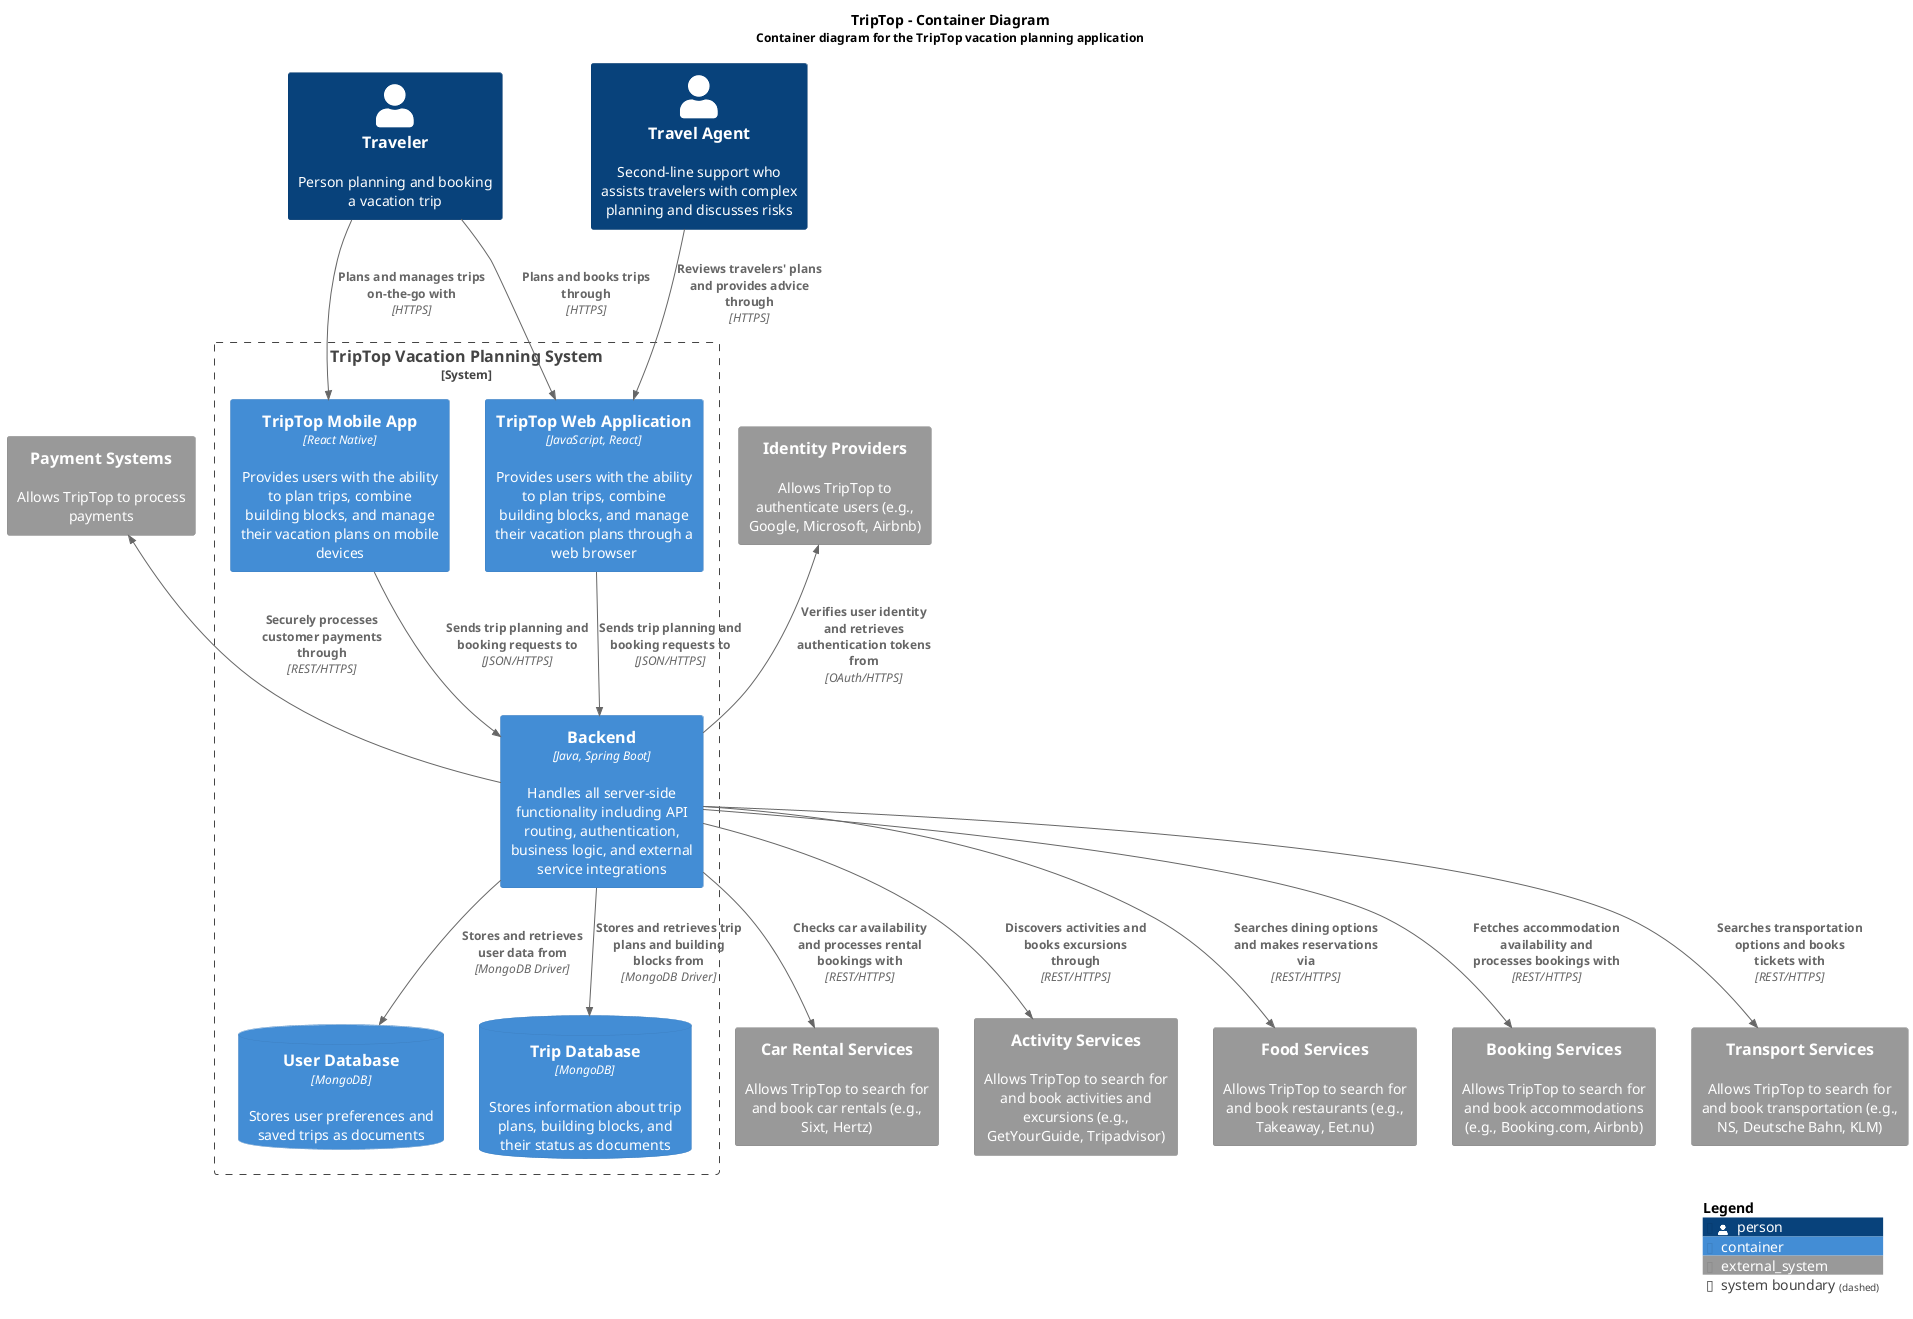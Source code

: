 @startuml

title
TripTop - Container Diagram
<font size="12">Container diagram for the TripTop vacation planning application</font>
end title

!include <C4/C4_Context>
!include <C4/C4_Container>

' Layout settings
LAYOUT_TOP_DOWN()
LAYOUT_WITH_LEGEND()


' People/Actors
Person(traveler, "Traveler", "Person planning and booking a vacation trip")
Person(travelAgent, "Travel Agent", "Second-line support who assists travelers with complex planning and discusses risks")

' External Systems - Top/Bottom Rows
System_Ext(identityProviderExt, "Identity Providers", "Allows TripTop to authenticate users (e.g., Google, Microsoft, Airbnb)")
System_Ext(paymentSystemExt, "Payment Systems", "Allows TripTop to process payments")

' External Systems - Grouped at Bottom
System_Ext(bookingServiceExt, "Booking Services", "Allows TripTop to search for and book accommodations (e.g., Booking.com, Airbnb)")
System_Ext(transportServiceExt, "Transport Services", "Allows TripTop to search for and book transportation (e.g., NS, Deutsche Bahn, KLM)")
System_Ext(carRentalServiceExt, "Car Rental Services", "Allows TripTop to search for and book car rentals (e.g., Sixt, Hertz)")
System_Ext(activityServiceExt, "Activity Services", "Allows TripTop to search for and book activities and excursions (e.g., GetYourGuide, Tripadvisor)")
System_Ext(foodServiceExt, "Food Services", "Allows TripTop to search for and book restaurants (e.g., Takeaway, Eet.nu)")

' TripTop System Boundary
System_Boundary(triptop, "TripTop Vacation Planning System") {
    ' Front-end layer 
    Container(webApplication, "TripTop Web Application", "JavaScript, React", "Provides users with the ability to plan trips, combine building blocks, and manage their vacation plans through a web browser")
    Container(mobileApp, "TripTop Mobile App", "React Native", "Provides users with the ability to plan trips, combine building blocks, and manage their vacation plans on mobile devices")
    
    ' Backend layer
    Container(backend, "Backend", "Java, Spring Boot", "Handles all server-side functionality including API routing, authentication, business logic, and external service integrations")
    
    ' Database layer
    ContainerDb(tripDatabase, "Trip Database", "MongoDB", "Stores information about trip plans, building blocks, and their status as documents")
    ContainerDb(userDatabase, "User Database", "MongoDB", "Stores user preferences and saved trips as documents")
}

' Relationships - External User to TripTop
Rel_D(traveler, webApplication, "Plans and books trips through", "HTTPS")
Rel_D(traveler, mobileApp, "Plans and manages trips on-the-go with", "HTTPS")
Rel_D(travelAgent, webApplication, "Reviews travelers' plans and provides advice through", "HTTPS")

' Web and Mobile App to Backend
Rel_D(webApplication, backend, "Sends trip planning and booking requests to", "JSON/HTTPS")
Rel_D(mobileApp, backend, "Sends trip planning and booking requests to", "JSON/HTTPS")

' Backend to Databases
Rel_D(backend, tripDatabase, "Stores and retrieves trip plans and building blocks from", "MongoDB Driver")
Rel_D(backend, userDatabase, "Stores and retrieves user data from", "MongoDB Driver")

' External Services Integration
Rel_D(backend, bookingServiceExt, "Fetches accommodation availability and processes bookings with", "REST/HTTPS")
Rel_D(backend, transportServiceExt, "Searches transportation options and books tickets with", "REST/HTTPS")
Rel_D(backend, carRentalServiceExt, "Checks car availability and processes rental bookings with", "REST/HTTPS")
Rel_D(backend, activityServiceExt, "Discovers activities and books excursions through", "REST/HTTPS")
Rel_D(backend, foodServiceExt, "Searches dining options and makes reservations via", "REST/HTTPS")
Rel_U(backend, identityProviderExt, "Verifies user identity and retrieves authentication tokens from", "OAuth/HTTPS")
Rel_U(backend, paymentSystemExt, "Securely processes customer payments through", "REST/HTTPS")

SHOW_LEGEND()

@enduml
